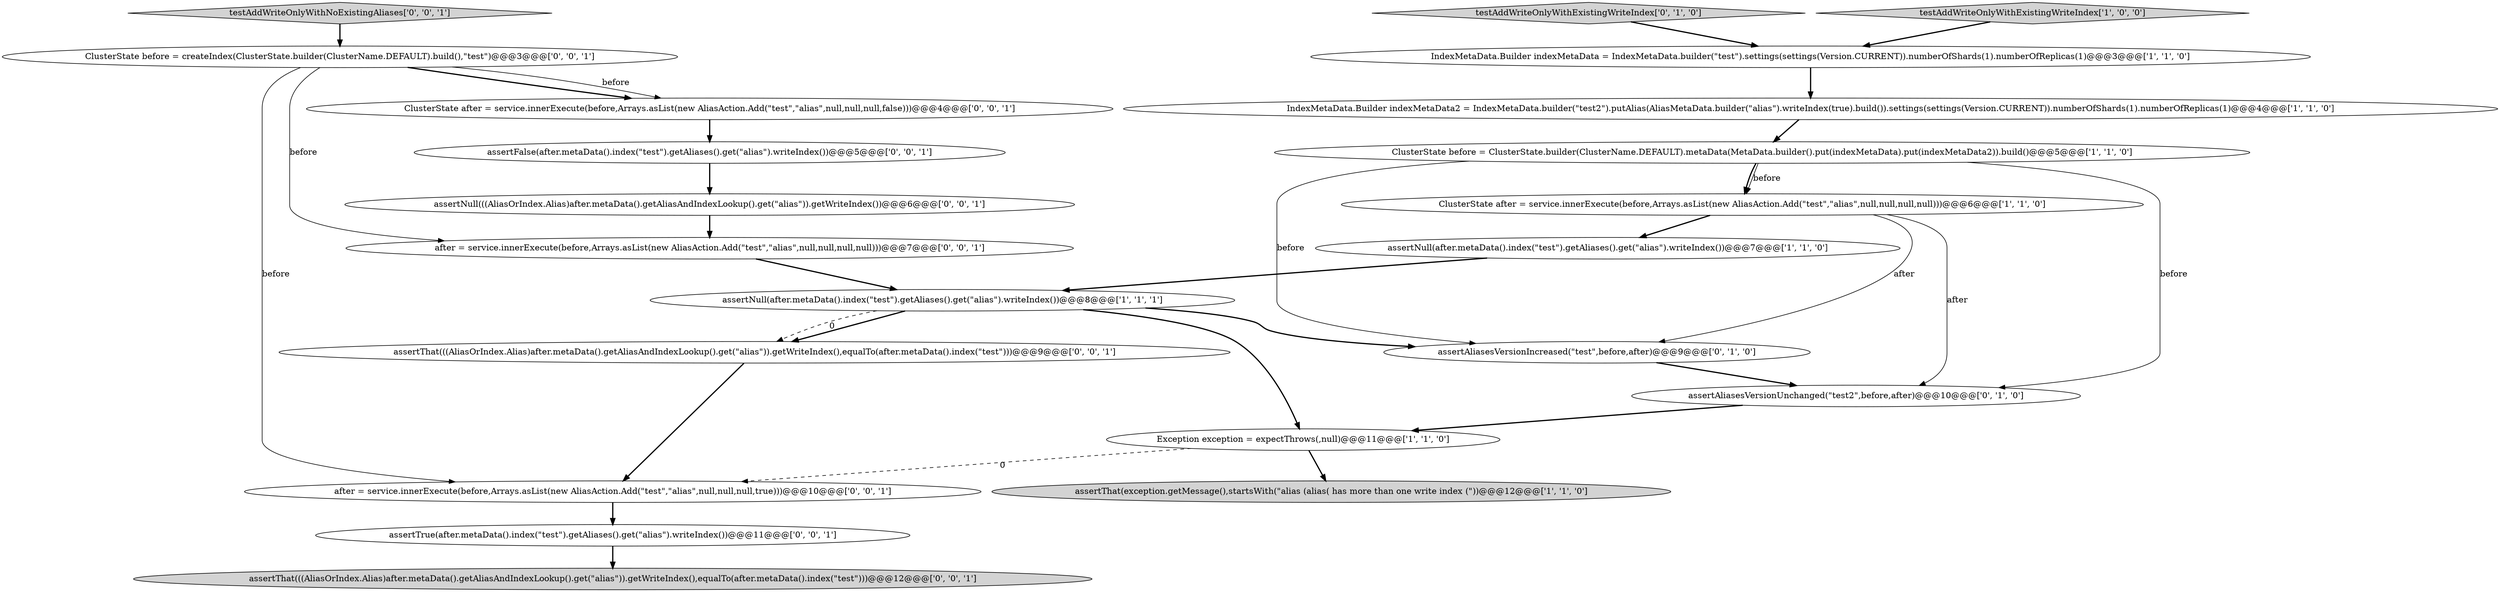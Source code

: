 digraph {
19 [style = filled, label = "assertFalse(after.metaData().index(\"test\").getAliases().get(\"alias\").writeIndex())@@@5@@@['0', '0', '1']", fillcolor = white, shape = ellipse image = "AAA0AAABBB3BBB"];
8 [style = filled, label = "testAddWriteOnlyWithExistingWriteIndex['1', '0', '0']", fillcolor = lightgray, shape = diamond image = "AAA0AAABBB1BBB"];
15 [style = filled, label = "assertTrue(after.metaData().index(\"test\").getAliases().get(\"alias\").writeIndex())@@@11@@@['0', '0', '1']", fillcolor = white, shape = ellipse image = "AAA0AAABBB3BBB"];
3 [style = filled, label = "assertNull(after.metaData().index(\"test\").getAliases().get(\"alias\").writeIndex())@@@8@@@['1', '1', '1']", fillcolor = white, shape = ellipse image = "AAA0AAABBB1BBB"];
5 [style = filled, label = "ClusterState after = service.innerExecute(before,Arrays.asList(new AliasAction.Add(\"test\",\"alias\",null,null,null,null)))@@@6@@@['1', '1', '0']", fillcolor = white, shape = ellipse image = "AAA0AAABBB1BBB"];
14 [style = filled, label = "after = service.innerExecute(before,Arrays.asList(new AliasAction.Add(\"test\",\"alias\",null,null,null,null)))@@@7@@@['0', '0', '1']", fillcolor = white, shape = ellipse image = "AAA0AAABBB3BBB"];
10 [style = filled, label = "assertAliasesVersionIncreased(\"test\",before,after)@@@9@@@['0', '1', '0']", fillcolor = white, shape = ellipse image = "AAA1AAABBB2BBB"];
2 [style = filled, label = "IndexMetaData.Builder indexMetaData = IndexMetaData.builder(\"test\").settings(settings(Version.CURRENT)).numberOfShards(1).numberOfReplicas(1)@@@3@@@['1', '1', '0']", fillcolor = white, shape = ellipse image = "AAA0AAABBB1BBB"];
13 [style = filled, label = "ClusterState before = createIndex(ClusterState.builder(ClusterName.DEFAULT).build(),\"test\")@@@3@@@['0', '0', '1']", fillcolor = white, shape = ellipse image = "AAA0AAABBB3BBB"];
18 [style = filled, label = "ClusterState after = service.innerExecute(before,Arrays.asList(new AliasAction.Add(\"test\",\"alias\",null,null,null,false)))@@@4@@@['0', '0', '1']", fillcolor = white, shape = ellipse image = "AAA0AAABBB3BBB"];
17 [style = filled, label = "assertNull(((AliasOrIndex.Alias)after.metaData().getAliasAndIndexLookup().get(\"alias\")).getWriteIndex())@@@6@@@['0', '0', '1']", fillcolor = white, shape = ellipse image = "AAA0AAABBB3BBB"];
11 [style = filled, label = "testAddWriteOnlyWithExistingWriteIndex['0', '1', '0']", fillcolor = lightgray, shape = diamond image = "AAA0AAABBB2BBB"];
7 [style = filled, label = "Exception exception = expectThrows(,null)@@@11@@@['1', '1', '0']", fillcolor = white, shape = ellipse image = "AAA0AAABBB1BBB"];
4 [style = filled, label = "IndexMetaData.Builder indexMetaData2 = IndexMetaData.builder(\"test2\").putAlias(AliasMetaData.builder(\"alias\").writeIndex(true).build()).settings(settings(Version.CURRENT)).numberOfShards(1).numberOfReplicas(1)@@@4@@@['1', '1', '0']", fillcolor = white, shape = ellipse image = "AAA0AAABBB1BBB"];
1 [style = filled, label = "assertNull(after.metaData().index(\"test\").getAliases().get(\"alias\").writeIndex())@@@7@@@['1', '1', '0']", fillcolor = white, shape = ellipse image = "AAA0AAABBB1BBB"];
9 [style = filled, label = "assertAliasesVersionUnchanged(\"test2\",before,after)@@@10@@@['0', '1', '0']", fillcolor = white, shape = ellipse image = "AAA1AAABBB2BBB"];
16 [style = filled, label = "testAddWriteOnlyWithNoExistingAliases['0', '0', '1']", fillcolor = lightgray, shape = diamond image = "AAA0AAABBB3BBB"];
21 [style = filled, label = "assertThat(((AliasOrIndex.Alias)after.metaData().getAliasAndIndexLookup().get(\"alias\")).getWriteIndex(),equalTo(after.metaData().index(\"test\")))@@@12@@@['0', '0', '1']", fillcolor = lightgray, shape = ellipse image = "AAA0AAABBB3BBB"];
0 [style = filled, label = "ClusterState before = ClusterState.builder(ClusterName.DEFAULT).metaData(MetaData.builder().put(indexMetaData).put(indexMetaData2)).build()@@@5@@@['1', '1', '0']", fillcolor = white, shape = ellipse image = "AAA0AAABBB1BBB"];
20 [style = filled, label = "after = service.innerExecute(before,Arrays.asList(new AliasAction.Add(\"test\",\"alias\",null,null,null,true)))@@@10@@@['0', '0', '1']", fillcolor = white, shape = ellipse image = "AAA0AAABBB3BBB"];
6 [style = filled, label = "assertThat(exception.getMessage(),startsWith(\"alias (alias( has more than one write index (\"))@@@12@@@['1', '1', '0']", fillcolor = lightgray, shape = ellipse image = "AAA0AAABBB1BBB"];
12 [style = filled, label = "assertThat(((AliasOrIndex.Alias)after.metaData().getAliasAndIndexLookup().get(\"alias\")).getWriteIndex(),equalTo(after.metaData().index(\"test\")))@@@9@@@['0', '0', '1']", fillcolor = white, shape = ellipse image = "AAA0AAABBB3BBB"];
3->10 [style = bold, label=""];
2->4 [style = bold, label=""];
14->3 [style = bold, label=""];
0->5 [style = solid, label="before"];
13->18 [style = solid, label="before"];
10->9 [style = bold, label=""];
7->20 [style = dashed, label="0"];
5->1 [style = bold, label=""];
20->15 [style = bold, label=""];
7->6 [style = bold, label=""];
5->10 [style = solid, label="after"];
17->14 [style = bold, label=""];
15->21 [style = bold, label=""];
16->13 [style = bold, label=""];
3->7 [style = bold, label=""];
13->18 [style = bold, label=""];
11->2 [style = bold, label=""];
0->10 [style = solid, label="before"];
1->3 [style = bold, label=""];
8->2 [style = bold, label=""];
18->19 [style = bold, label=""];
3->12 [style = bold, label=""];
19->17 [style = bold, label=""];
5->9 [style = solid, label="after"];
12->20 [style = bold, label=""];
13->14 [style = solid, label="before"];
0->9 [style = solid, label="before"];
13->20 [style = solid, label="before"];
0->5 [style = bold, label=""];
3->12 [style = dashed, label="0"];
4->0 [style = bold, label=""];
9->7 [style = bold, label=""];
}
